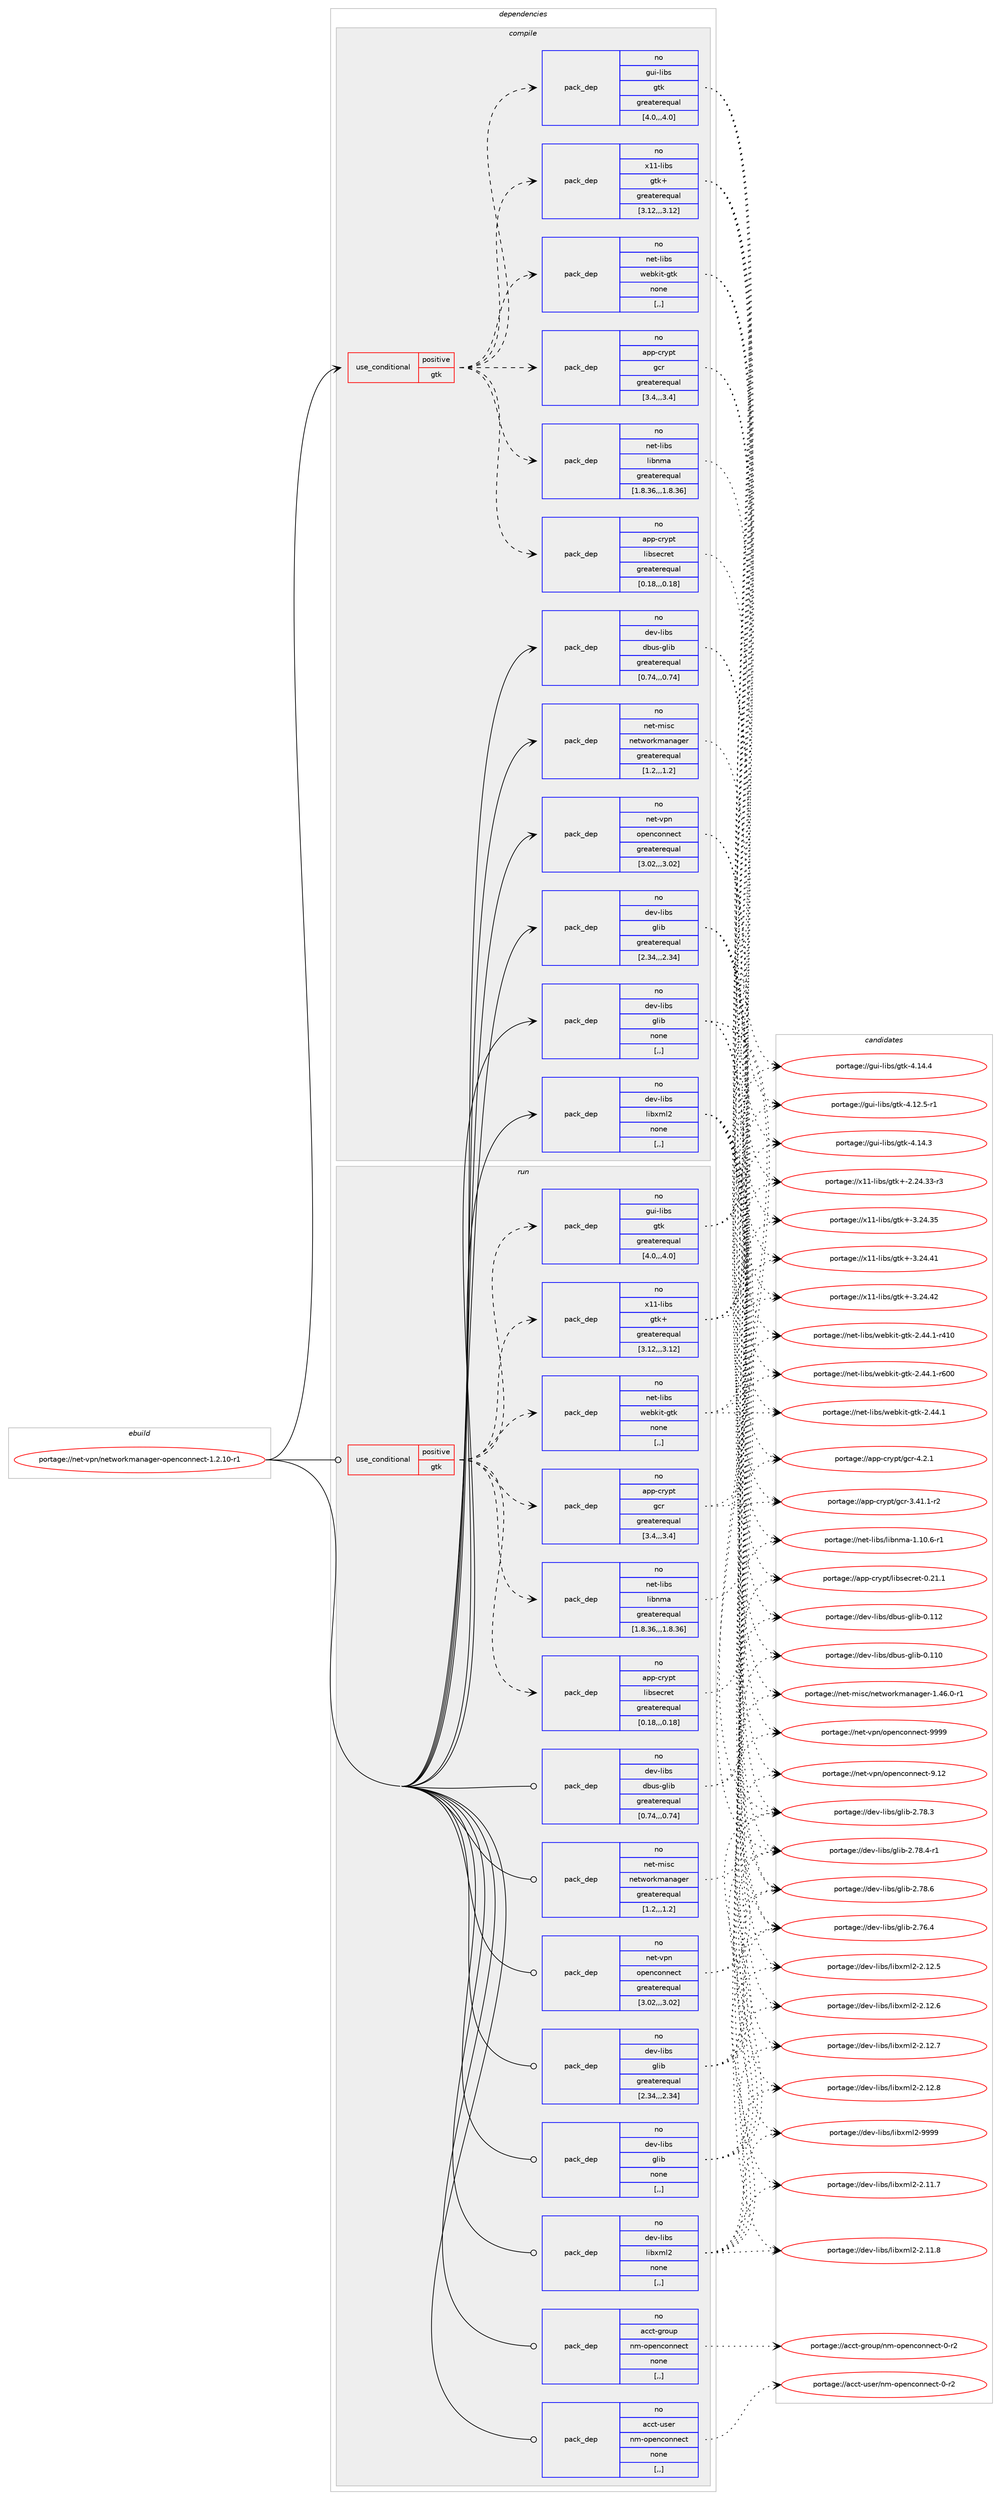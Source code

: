 digraph prolog {

# *************
# Graph options
# *************

newrank=true;
concentrate=true;
compound=true;
graph [rankdir=LR,fontname=Helvetica,fontsize=10,ranksep=1.5];#, ranksep=2.5, nodesep=0.2];
edge  [arrowhead=vee];
node  [fontname=Helvetica,fontsize=10];

# **********
# The ebuild
# **********

subgraph cluster_leftcol {
color=gray;
rank=same;
label=<<i>ebuild</i>>;
id [label="portage://net-vpn/networkmanager-openconnect-1.2.10-r1", color=red, width=4, href="../net-vpn/networkmanager-openconnect-1.2.10-r1.svg"];
}

# ****************
# The dependencies
# ****************

subgraph cluster_midcol {
color=gray;
label=<<i>dependencies</i>>;
subgraph cluster_compile {
fillcolor="#eeeeee";
style=filled;
label=<<i>compile</i>>;
subgraph cond99532 {
dependency376971 [label=<<TABLE BORDER="0" CELLBORDER="1" CELLSPACING="0" CELLPADDING="4"><TR><TD ROWSPAN="3" CELLPADDING="10">use_conditional</TD></TR><TR><TD>positive</TD></TR><TR><TD>gtk</TD></TR></TABLE>>, shape=none, color=red];
subgraph pack274713 {
dependency376972 [label=<<TABLE BORDER="0" CELLBORDER="1" CELLSPACING="0" CELLPADDING="4" WIDTH="220"><TR><TD ROWSPAN="6" CELLPADDING="30">pack_dep</TD></TR><TR><TD WIDTH="110">no</TD></TR><TR><TD>app-crypt</TD></TR><TR><TD>libsecret</TD></TR><TR><TD>greaterequal</TD></TR><TR><TD>[0.18,,,0.18]</TD></TR></TABLE>>, shape=none, color=blue];
}
dependency376971:e -> dependency376972:w [weight=20,style="dashed",arrowhead="vee"];
subgraph pack274714 {
dependency376973 [label=<<TABLE BORDER="0" CELLBORDER="1" CELLSPACING="0" CELLPADDING="4" WIDTH="220"><TR><TD ROWSPAN="6" CELLPADDING="30">pack_dep</TD></TR><TR><TD WIDTH="110">no</TD></TR><TR><TD>app-crypt</TD></TR><TR><TD>gcr</TD></TR><TR><TD>greaterequal</TD></TR><TR><TD>[3.4,,,3.4]</TD></TR></TABLE>>, shape=none, color=blue];
}
dependency376971:e -> dependency376973:w [weight=20,style="dashed",arrowhead="vee"];
subgraph pack274715 {
dependency376974 [label=<<TABLE BORDER="0" CELLBORDER="1" CELLSPACING="0" CELLPADDING="4" WIDTH="220"><TR><TD ROWSPAN="6" CELLPADDING="30">pack_dep</TD></TR><TR><TD WIDTH="110">no</TD></TR><TR><TD>x11-libs</TD></TR><TR><TD>gtk+</TD></TR><TR><TD>greaterequal</TD></TR><TR><TD>[3.12,,,3.12]</TD></TR></TABLE>>, shape=none, color=blue];
}
dependency376971:e -> dependency376974:w [weight=20,style="dashed",arrowhead="vee"];
subgraph pack274716 {
dependency376975 [label=<<TABLE BORDER="0" CELLBORDER="1" CELLSPACING="0" CELLPADDING="4" WIDTH="220"><TR><TD ROWSPAN="6" CELLPADDING="30">pack_dep</TD></TR><TR><TD WIDTH="110">no</TD></TR><TR><TD>gui-libs</TD></TR><TR><TD>gtk</TD></TR><TR><TD>greaterequal</TD></TR><TR><TD>[4.0,,,4.0]</TD></TR></TABLE>>, shape=none, color=blue];
}
dependency376971:e -> dependency376975:w [weight=20,style="dashed",arrowhead="vee"];
subgraph pack274717 {
dependency376976 [label=<<TABLE BORDER="0" CELLBORDER="1" CELLSPACING="0" CELLPADDING="4" WIDTH="220"><TR><TD ROWSPAN="6" CELLPADDING="30">pack_dep</TD></TR><TR><TD WIDTH="110">no</TD></TR><TR><TD>net-libs</TD></TR><TR><TD>libnma</TD></TR><TR><TD>greaterequal</TD></TR><TR><TD>[1.8.36,,,1.8.36]</TD></TR></TABLE>>, shape=none, color=blue];
}
dependency376971:e -> dependency376976:w [weight=20,style="dashed",arrowhead="vee"];
subgraph pack274718 {
dependency376977 [label=<<TABLE BORDER="0" CELLBORDER="1" CELLSPACING="0" CELLPADDING="4" WIDTH="220"><TR><TD ROWSPAN="6" CELLPADDING="30">pack_dep</TD></TR><TR><TD WIDTH="110">no</TD></TR><TR><TD>net-libs</TD></TR><TR><TD>webkit-gtk</TD></TR><TR><TD>none</TD></TR><TR><TD>[,,]</TD></TR></TABLE>>, shape=none, color=blue];
}
dependency376971:e -> dependency376977:w [weight=20,style="dashed",arrowhead="vee"];
}
id:e -> dependency376971:w [weight=20,style="solid",arrowhead="vee"];
subgraph pack274719 {
dependency376978 [label=<<TABLE BORDER="0" CELLBORDER="1" CELLSPACING="0" CELLPADDING="4" WIDTH="220"><TR><TD ROWSPAN="6" CELLPADDING="30">pack_dep</TD></TR><TR><TD WIDTH="110">no</TD></TR><TR><TD>dev-libs</TD></TR><TR><TD>dbus-glib</TD></TR><TR><TD>greaterequal</TD></TR><TR><TD>[0.74,,,0.74]</TD></TR></TABLE>>, shape=none, color=blue];
}
id:e -> dependency376978:w [weight=20,style="solid",arrowhead="vee"];
subgraph pack274720 {
dependency376979 [label=<<TABLE BORDER="0" CELLBORDER="1" CELLSPACING="0" CELLPADDING="4" WIDTH="220"><TR><TD ROWSPAN="6" CELLPADDING="30">pack_dep</TD></TR><TR><TD WIDTH="110">no</TD></TR><TR><TD>dev-libs</TD></TR><TR><TD>glib</TD></TR><TR><TD>greaterequal</TD></TR><TR><TD>[2.34,,,2.34]</TD></TR></TABLE>>, shape=none, color=blue];
}
id:e -> dependency376979:w [weight=20,style="solid",arrowhead="vee"];
subgraph pack274721 {
dependency376980 [label=<<TABLE BORDER="0" CELLBORDER="1" CELLSPACING="0" CELLPADDING="4" WIDTH="220"><TR><TD ROWSPAN="6" CELLPADDING="30">pack_dep</TD></TR><TR><TD WIDTH="110">no</TD></TR><TR><TD>dev-libs</TD></TR><TR><TD>glib</TD></TR><TR><TD>none</TD></TR><TR><TD>[,,]</TD></TR></TABLE>>, shape=none, color=blue];
}
id:e -> dependency376980:w [weight=20,style="solid",arrowhead="vee"];
subgraph pack274722 {
dependency376981 [label=<<TABLE BORDER="0" CELLBORDER="1" CELLSPACING="0" CELLPADDING="4" WIDTH="220"><TR><TD ROWSPAN="6" CELLPADDING="30">pack_dep</TD></TR><TR><TD WIDTH="110">no</TD></TR><TR><TD>dev-libs</TD></TR><TR><TD>libxml2</TD></TR><TR><TD>none</TD></TR><TR><TD>[,,]</TD></TR></TABLE>>, shape=none, color=blue];
}
id:e -> dependency376981:w [weight=20,style="solid",arrowhead="vee"];
subgraph pack274723 {
dependency376982 [label=<<TABLE BORDER="0" CELLBORDER="1" CELLSPACING="0" CELLPADDING="4" WIDTH="220"><TR><TD ROWSPAN="6" CELLPADDING="30">pack_dep</TD></TR><TR><TD WIDTH="110">no</TD></TR><TR><TD>net-misc</TD></TR><TR><TD>networkmanager</TD></TR><TR><TD>greaterequal</TD></TR><TR><TD>[1.2,,,1.2]</TD></TR></TABLE>>, shape=none, color=blue];
}
id:e -> dependency376982:w [weight=20,style="solid",arrowhead="vee"];
subgraph pack274724 {
dependency376983 [label=<<TABLE BORDER="0" CELLBORDER="1" CELLSPACING="0" CELLPADDING="4" WIDTH="220"><TR><TD ROWSPAN="6" CELLPADDING="30">pack_dep</TD></TR><TR><TD WIDTH="110">no</TD></TR><TR><TD>net-vpn</TD></TR><TR><TD>openconnect</TD></TR><TR><TD>greaterequal</TD></TR><TR><TD>[3.02,,,3.02]</TD></TR></TABLE>>, shape=none, color=blue];
}
id:e -> dependency376983:w [weight=20,style="solid",arrowhead="vee"];
}
subgraph cluster_compileandrun {
fillcolor="#eeeeee";
style=filled;
label=<<i>compile and run</i>>;
}
subgraph cluster_run {
fillcolor="#eeeeee";
style=filled;
label=<<i>run</i>>;
subgraph cond99533 {
dependency376984 [label=<<TABLE BORDER="0" CELLBORDER="1" CELLSPACING="0" CELLPADDING="4"><TR><TD ROWSPAN="3" CELLPADDING="10">use_conditional</TD></TR><TR><TD>positive</TD></TR><TR><TD>gtk</TD></TR></TABLE>>, shape=none, color=red];
subgraph pack274725 {
dependency376985 [label=<<TABLE BORDER="0" CELLBORDER="1" CELLSPACING="0" CELLPADDING="4" WIDTH="220"><TR><TD ROWSPAN="6" CELLPADDING="30">pack_dep</TD></TR><TR><TD WIDTH="110">no</TD></TR><TR><TD>app-crypt</TD></TR><TR><TD>libsecret</TD></TR><TR><TD>greaterequal</TD></TR><TR><TD>[0.18,,,0.18]</TD></TR></TABLE>>, shape=none, color=blue];
}
dependency376984:e -> dependency376985:w [weight=20,style="dashed",arrowhead="vee"];
subgraph pack274726 {
dependency376986 [label=<<TABLE BORDER="0" CELLBORDER="1" CELLSPACING="0" CELLPADDING="4" WIDTH="220"><TR><TD ROWSPAN="6" CELLPADDING="30">pack_dep</TD></TR><TR><TD WIDTH="110">no</TD></TR><TR><TD>app-crypt</TD></TR><TR><TD>gcr</TD></TR><TR><TD>greaterequal</TD></TR><TR><TD>[3.4,,,3.4]</TD></TR></TABLE>>, shape=none, color=blue];
}
dependency376984:e -> dependency376986:w [weight=20,style="dashed",arrowhead="vee"];
subgraph pack274727 {
dependency376987 [label=<<TABLE BORDER="0" CELLBORDER="1" CELLSPACING="0" CELLPADDING="4" WIDTH="220"><TR><TD ROWSPAN="6" CELLPADDING="30">pack_dep</TD></TR><TR><TD WIDTH="110">no</TD></TR><TR><TD>x11-libs</TD></TR><TR><TD>gtk+</TD></TR><TR><TD>greaterequal</TD></TR><TR><TD>[3.12,,,3.12]</TD></TR></TABLE>>, shape=none, color=blue];
}
dependency376984:e -> dependency376987:w [weight=20,style="dashed",arrowhead="vee"];
subgraph pack274728 {
dependency376988 [label=<<TABLE BORDER="0" CELLBORDER="1" CELLSPACING="0" CELLPADDING="4" WIDTH="220"><TR><TD ROWSPAN="6" CELLPADDING="30">pack_dep</TD></TR><TR><TD WIDTH="110">no</TD></TR><TR><TD>gui-libs</TD></TR><TR><TD>gtk</TD></TR><TR><TD>greaterequal</TD></TR><TR><TD>[4.0,,,4.0]</TD></TR></TABLE>>, shape=none, color=blue];
}
dependency376984:e -> dependency376988:w [weight=20,style="dashed",arrowhead="vee"];
subgraph pack274729 {
dependency376989 [label=<<TABLE BORDER="0" CELLBORDER="1" CELLSPACING="0" CELLPADDING="4" WIDTH="220"><TR><TD ROWSPAN="6" CELLPADDING="30">pack_dep</TD></TR><TR><TD WIDTH="110">no</TD></TR><TR><TD>net-libs</TD></TR><TR><TD>libnma</TD></TR><TR><TD>greaterequal</TD></TR><TR><TD>[1.8.36,,,1.8.36]</TD></TR></TABLE>>, shape=none, color=blue];
}
dependency376984:e -> dependency376989:w [weight=20,style="dashed",arrowhead="vee"];
subgraph pack274730 {
dependency376990 [label=<<TABLE BORDER="0" CELLBORDER="1" CELLSPACING="0" CELLPADDING="4" WIDTH="220"><TR><TD ROWSPAN="6" CELLPADDING="30">pack_dep</TD></TR><TR><TD WIDTH="110">no</TD></TR><TR><TD>net-libs</TD></TR><TR><TD>webkit-gtk</TD></TR><TR><TD>none</TD></TR><TR><TD>[,,]</TD></TR></TABLE>>, shape=none, color=blue];
}
dependency376984:e -> dependency376990:w [weight=20,style="dashed",arrowhead="vee"];
}
id:e -> dependency376984:w [weight=20,style="solid",arrowhead="odot"];
subgraph pack274731 {
dependency376991 [label=<<TABLE BORDER="0" CELLBORDER="1" CELLSPACING="0" CELLPADDING="4" WIDTH="220"><TR><TD ROWSPAN="6" CELLPADDING="30">pack_dep</TD></TR><TR><TD WIDTH="110">no</TD></TR><TR><TD>acct-group</TD></TR><TR><TD>nm-openconnect</TD></TR><TR><TD>none</TD></TR><TR><TD>[,,]</TD></TR></TABLE>>, shape=none, color=blue];
}
id:e -> dependency376991:w [weight=20,style="solid",arrowhead="odot"];
subgraph pack274732 {
dependency376992 [label=<<TABLE BORDER="0" CELLBORDER="1" CELLSPACING="0" CELLPADDING="4" WIDTH="220"><TR><TD ROWSPAN="6" CELLPADDING="30">pack_dep</TD></TR><TR><TD WIDTH="110">no</TD></TR><TR><TD>acct-user</TD></TR><TR><TD>nm-openconnect</TD></TR><TR><TD>none</TD></TR><TR><TD>[,,]</TD></TR></TABLE>>, shape=none, color=blue];
}
id:e -> dependency376992:w [weight=20,style="solid",arrowhead="odot"];
subgraph pack274733 {
dependency376993 [label=<<TABLE BORDER="0" CELLBORDER="1" CELLSPACING="0" CELLPADDING="4" WIDTH="220"><TR><TD ROWSPAN="6" CELLPADDING="30">pack_dep</TD></TR><TR><TD WIDTH="110">no</TD></TR><TR><TD>dev-libs</TD></TR><TR><TD>dbus-glib</TD></TR><TR><TD>greaterequal</TD></TR><TR><TD>[0.74,,,0.74]</TD></TR></TABLE>>, shape=none, color=blue];
}
id:e -> dependency376993:w [weight=20,style="solid",arrowhead="odot"];
subgraph pack274734 {
dependency376994 [label=<<TABLE BORDER="0" CELLBORDER="1" CELLSPACING="0" CELLPADDING="4" WIDTH="220"><TR><TD ROWSPAN="6" CELLPADDING="30">pack_dep</TD></TR><TR><TD WIDTH="110">no</TD></TR><TR><TD>dev-libs</TD></TR><TR><TD>glib</TD></TR><TR><TD>greaterequal</TD></TR><TR><TD>[2.34,,,2.34]</TD></TR></TABLE>>, shape=none, color=blue];
}
id:e -> dependency376994:w [weight=20,style="solid",arrowhead="odot"];
subgraph pack274735 {
dependency376995 [label=<<TABLE BORDER="0" CELLBORDER="1" CELLSPACING="0" CELLPADDING="4" WIDTH="220"><TR><TD ROWSPAN="6" CELLPADDING="30">pack_dep</TD></TR><TR><TD WIDTH="110">no</TD></TR><TR><TD>dev-libs</TD></TR><TR><TD>glib</TD></TR><TR><TD>none</TD></TR><TR><TD>[,,]</TD></TR></TABLE>>, shape=none, color=blue];
}
id:e -> dependency376995:w [weight=20,style="solid",arrowhead="odot"];
subgraph pack274736 {
dependency376996 [label=<<TABLE BORDER="0" CELLBORDER="1" CELLSPACING="0" CELLPADDING="4" WIDTH="220"><TR><TD ROWSPAN="6" CELLPADDING="30">pack_dep</TD></TR><TR><TD WIDTH="110">no</TD></TR><TR><TD>dev-libs</TD></TR><TR><TD>libxml2</TD></TR><TR><TD>none</TD></TR><TR><TD>[,,]</TD></TR></TABLE>>, shape=none, color=blue];
}
id:e -> dependency376996:w [weight=20,style="solid",arrowhead="odot"];
subgraph pack274737 {
dependency376997 [label=<<TABLE BORDER="0" CELLBORDER="1" CELLSPACING="0" CELLPADDING="4" WIDTH="220"><TR><TD ROWSPAN="6" CELLPADDING="30">pack_dep</TD></TR><TR><TD WIDTH="110">no</TD></TR><TR><TD>net-misc</TD></TR><TR><TD>networkmanager</TD></TR><TR><TD>greaterequal</TD></TR><TR><TD>[1.2,,,1.2]</TD></TR></TABLE>>, shape=none, color=blue];
}
id:e -> dependency376997:w [weight=20,style="solid",arrowhead="odot"];
subgraph pack274738 {
dependency376998 [label=<<TABLE BORDER="0" CELLBORDER="1" CELLSPACING="0" CELLPADDING="4" WIDTH="220"><TR><TD ROWSPAN="6" CELLPADDING="30">pack_dep</TD></TR><TR><TD WIDTH="110">no</TD></TR><TR><TD>net-vpn</TD></TR><TR><TD>openconnect</TD></TR><TR><TD>greaterequal</TD></TR><TR><TD>[3.02,,,3.02]</TD></TR></TABLE>>, shape=none, color=blue];
}
id:e -> dependency376998:w [weight=20,style="solid",arrowhead="odot"];
}
}

# **************
# The candidates
# **************

subgraph cluster_choices {
rank=same;
color=gray;
label=<<i>candidates</i>>;

subgraph choice274713 {
color=black;
nodesep=1;
choice97112112459911412111211647108105981151019911410111645484650494649 [label="portage://app-crypt/libsecret-0.21.1", color=red, width=4,href="../app-crypt/libsecret-0.21.1.svg"];
dependency376972:e -> choice97112112459911412111211647108105981151019911410111645484650494649:w [style=dotted,weight="100"];
}
subgraph choice274714 {
color=black;
nodesep=1;
choice9711211245991141211121164710399114455146524946494511450 [label="portage://app-crypt/gcr-3.41.1-r2", color=red, width=4,href="../app-crypt/gcr-3.41.1-r2.svg"];
choice9711211245991141211121164710399114455246504649 [label="portage://app-crypt/gcr-4.2.1", color=red, width=4,href="../app-crypt/gcr-4.2.1.svg"];
dependency376973:e -> choice9711211245991141211121164710399114455146524946494511450:w [style=dotted,weight="100"];
dependency376973:e -> choice9711211245991141211121164710399114455246504649:w [style=dotted,weight="100"];
}
subgraph choice274715 {
color=black;
nodesep=1;
choice12049494510810598115471031161074345504650524651514511451 [label="portage://x11-libs/gtk+-2.24.33-r3", color=red, width=4,href="../x11-libs/gtk+-2.24.33-r3.svg"];
choice1204949451081059811547103116107434551465052465153 [label="portage://x11-libs/gtk+-3.24.35", color=red, width=4,href="../x11-libs/gtk+-3.24.35.svg"];
choice1204949451081059811547103116107434551465052465249 [label="portage://x11-libs/gtk+-3.24.41", color=red, width=4,href="../x11-libs/gtk+-3.24.41.svg"];
choice1204949451081059811547103116107434551465052465250 [label="portage://x11-libs/gtk+-3.24.42", color=red, width=4,href="../x11-libs/gtk+-3.24.42.svg"];
dependency376974:e -> choice12049494510810598115471031161074345504650524651514511451:w [style=dotted,weight="100"];
dependency376974:e -> choice1204949451081059811547103116107434551465052465153:w [style=dotted,weight="100"];
dependency376974:e -> choice1204949451081059811547103116107434551465052465249:w [style=dotted,weight="100"];
dependency376974:e -> choice1204949451081059811547103116107434551465052465250:w [style=dotted,weight="100"];
}
subgraph choice274716 {
color=black;
nodesep=1;
choice103117105451081059811547103116107455246495046534511449 [label="portage://gui-libs/gtk-4.12.5-r1", color=red, width=4,href="../gui-libs/gtk-4.12.5-r1.svg"];
choice10311710545108105981154710311610745524649524651 [label="portage://gui-libs/gtk-4.14.3", color=red, width=4,href="../gui-libs/gtk-4.14.3.svg"];
choice10311710545108105981154710311610745524649524652 [label="portage://gui-libs/gtk-4.14.4", color=red, width=4,href="../gui-libs/gtk-4.14.4.svg"];
dependency376975:e -> choice103117105451081059811547103116107455246495046534511449:w [style=dotted,weight="100"];
dependency376975:e -> choice10311710545108105981154710311610745524649524651:w [style=dotted,weight="100"];
dependency376975:e -> choice10311710545108105981154710311610745524649524652:w [style=dotted,weight="100"];
}
subgraph choice274717 {
color=black;
nodesep=1;
choice1101011164510810598115471081059811010997454946494846544511449 [label="portage://net-libs/libnma-1.10.6-r1", color=red, width=4,href="../net-libs/libnma-1.10.6-r1.svg"];
dependency376976:e -> choice1101011164510810598115471081059811010997454946494846544511449:w [style=dotted,weight="100"];
}
subgraph choice274718 {
color=black;
nodesep=1;
choice110101116451081059811547119101981071051164510311610745504652524649 [label="portage://net-libs/webkit-gtk-2.44.1", color=red, width=4,href="../net-libs/webkit-gtk-2.44.1.svg"];
choice11010111645108105981154711910198107105116451031161074550465252464945114524948 [label="portage://net-libs/webkit-gtk-2.44.1-r410", color=red, width=4,href="../net-libs/webkit-gtk-2.44.1-r410.svg"];
choice11010111645108105981154711910198107105116451031161074550465252464945114544848 [label="portage://net-libs/webkit-gtk-2.44.1-r600", color=red, width=4,href="../net-libs/webkit-gtk-2.44.1-r600.svg"];
dependency376977:e -> choice110101116451081059811547119101981071051164510311610745504652524649:w [style=dotted,weight="100"];
dependency376977:e -> choice11010111645108105981154711910198107105116451031161074550465252464945114524948:w [style=dotted,weight="100"];
dependency376977:e -> choice11010111645108105981154711910198107105116451031161074550465252464945114544848:w [style=dotted,weight="100"];
}
subgraph choice274719 {
color=black;
nodesep=1;
choice100101118451081059811547100981171154510310810598454846494948 [label="portage://dev-libs/dbus-glib-0.110", color=red, width=4,href="../dev-libs/dbus-glib-0.110.svg"];
choice100101118451081059811547100981171154510310810598454846494950 [label="portage://dev-libs/dbus-glib-0.112", color=red, width=4,href="../dev-libs/dbus-glib-0.112.svg"];
dependency376978:e -> choice100101118451081059811547100981171154510310810598454846494948:w [style=dotted,weight="100"];
dependency376978:e -> choice100101118451081059811547100981171154510310810598454846494950:w [style=dotted,weight="100"];
}
subgraph choice274720 {
color=black;
nodesep=1;
choice1001011184510810598115471031081059845504655544652 [label="portage://dev-libs/glib-2.76.4", color=red, width=4,href="../dev-libs/glib-2.76.4.svg"];
choice1001011184510810598115471031081059845504655564651 [label="portage://dev-libs/glib-2.78.3", color=red, width=4,href="../dev-libs/glib-2.78.3.svg"];
choice10010111845108105981154710310810598455046555646524511449 [label="portage://dev-libs/glib-2.78.4-r1", color=red, width=4,href="../dev-libs/glib-2.78.4-r1.svg"];
choice1001011184510810598115471031081059845504655564654 [label="portage://dev-libs/glib-2.78.6", color=red, width=4,href="../dev-libs/glib-2.78.6.svg"];
dependency376979:e -> choice1001011184510810598115471031081059845504655544652:w [style=dotted,weight="100"];
dependency376979:e -> choice1001011184510810598115471031081059845504655564651:w [style=dotted,weight="100"];
dependency376979:e -> choice10010111845108105981154710310810598455046555646524511449:w [style=dotted,weight="100"];
dependency376979:e -> choice1001011184510810598115471031081059845504655564654:w [style=dotted,weight="100"];
}
subgraph choice274721 {
color=black;
nodesep=1;
choice1001011184510810598115471031081059845504655544652 [label="portage://dev-libs/glib-2.76.4", color=red, width=4,href="../dev-libs/glib-2.76.4.svg"];
choice1001011184510810598115471031081059845504655564651 [label="portage://dev-libs/glib-2.78.3", color=red, width=4,href="../dev-libs/glib-2.78.3.svg"];
choice10010111845108105981154710310810598455046555646524511449 [label="portage://dev-libs/glib-2.78.4-r1", color=red, width=4,href="../dev-libs/glib-2.78.4-r1.svg"];
choice1001011184510810598115471031081059845504655564654 [label="portage://dev-libs/glib-2.78.6", color=red, width=4,href="../dev-libs/glib-2.78.6.svg"];
dependency376980:e -> choice1001011184510810598115471031081059845504655544652:w [style=dotted,weight="100"];
dependency376980:e -> choice1001011184510810598115471031081059845504655564651:w [style=dotted,weight="100"];
dependency376980:e -> choice10010111845108105981154710310810598455046555646524511449:w [style=dotted,weight="100"];
dependency376980:e -> choice1001011184510810598115471031081059845504655564654:w [style=dotted,weight="100"];
}
subgraph choice274722 {
color=black;
nodesep=1;
choice100101118451081059811547108105981201091085045504649494655 [label="portage://dev-libs/libxml2-2.11.7", color=red, width=4,href="../dev-libs/libxml2-2.11.7.svg"];
choice100101118451081059811547108105981201091085045504649494656 [label="portage://dev-libs/libxml2-2.11.8", color=red, width=4,href="../dev-libs/libxml2-2.11.8.svg"];
choice100101118451081059811547108105981201091085045504649504653 [label="portage://dev-libs/libxml2-2.12.5", color=red, width=4,href="../dev-libs/libxml2-2.12.5.svg"];
choice100101118451081059811547108105981201091085045504649504654 [label="portage://dev-libs/libxml2-2.12.6", color=red, width=4,href="../dev-libs/libxml2-2.12.6.svg"];
choice100101118451081059811547108105981201091085045504649504655 [label="portage://dev-libs/libxml2-2.12.7", color=red, width=4,href="../dev-libs/libxml2-2.12.7.svg"];
choice100101118451081059811547108105981201091085045504649504656 [label="portage://dev-libs/libxml2-2.12.8", color=red, width=4,href="../dev-libs/libxml2-2.12.8.svg"];
choice10010111845108105981154710810598120109108504557575757 [label="portage://dev-libs/libxml2-9999", color=red, width=4,href="../dev-libs/libxml2-9999.svg"];
dependency376981:e -> choice100101118451081059811547108105981201091085045504649494655:w [style=dotted,weight="100"];
dependency376981:e -> choice100101118451081059811547108105981201091085045504649494656:w [style=dotted,weight="100"];
dependency376981:e -> choice100101118451081059811547108105981201091085045504649504653:w [style=dotted,weight="100"];
dependency376981:e -> choice100101118451081059811547108105981201091085045504649504654:w [style=dotted,weight="100"];
dependency376981:e -> choice100101118451081059811547108105981201091085045504649504655:w [style=dotted,weight="100"];
dependency376981:e -> choice100101118451081059811547108105981201091085045504649504656:w [style=dotted,weight="100"];
dependency376981:e -> choice10010111845108105981154710810598120109108504557575757:w [style=dotted,weight="100"];
}
subgraph choice274723 {
color=black;
nodesep=1;
choice1101011164510910511599471101011161191111141071099711097103101114454946525446484511449 [label="portage://net-misc/networkmanager-1.46.0-r1", color=red, width=4,href="../net-misc/networkmanager-1.46.0-r1.svg"];
dependency376982:e -> choice1101011164510910511599471101011161191111141071099711097103101114454946525446484511449:w [style=dotted,weight="100"];
}
subgraph choice274724 {
color=black;
nodesep=1;
choice110101116451181121104711111210111099111110110101991164557464950 [label="portage://net-vpn/openconnect-9.12", color=red, width=4,href="../net-vpn/openconnect-9.12.svg"];
choice110101116451181121104711111210111099111110110101991164557575757 [label="portage://net-vpn/openconnect-9999", color=red, width=4,href="../net-vpn/openconnect-9999.svg"];
dependency376983:e -> choice110101116451181121104711111210111099111110110101991164557464950:w [style=dotted,weight="100"];
dependency376983:e -> choice110101116451181121104711111210111099111110110101991164557575757:w [style=dotted,weight="100"];
}
subgraph choice274725 {
color=black;
nodesep=1;
choice97112112459911412111211647108105981151019911410111645484650494649 [label="portage://app-crypt/libsecret-0.21.1", color=red, width=4,href="../app-crypt/libsecret-0.21.1.svg"];
dependency376985:e -> choice97112112459911412111211647108105981151019911410111645484650494649:w [style=dotted,weight="100"];
}
subgraph choice274726 {
color=black;
nodesep=1;
choice9711211245991141211121164710399114455146524946494511450 [label="portage://app-crypt/gcr-3.41.1-r2", color=red, width=4,href="../app-crypt/gcr-3.41.1-r2.svg"];
choice9711211245991141211121164710399114455246504649 [label="portage://app-crypt/gcr-4.2.1", color=red, width=4,href="../app-crypt/gcr-4.2.1.svg"];
dependency376986:e -> choice9711211245991141211121164710399114455146524946494511450:w [style=dotted,weight="100"];
dependency376986:e -> choice9711211245991141211121164710399114455246504649:w [style=dotted,weight="100"];
}
subgraph choice274727 {
color=black;
nodesep=1;
choice12049494510810598115471031161074345504650524651514511451 [label="portage://x11-libs/gtk+-2.24.33-r3", color=red, width=4,href="../x11-libs/gtk+-2.24.33-r3.svg"];
choice1204949451081059811547103116107434551465052465153 [label="portage://x11-libs/gtk+-3.24.35", color=red, width=4,href="../x11-libs/gtk+-3.24.35.svg"];
choice1204949451081059811547103116107434551465052465249 [label="portage://x11-libs/gtk+-3.24.41", color=red, width=4,href="../x11-libs/gtk+-3.24.41.svg"];
choice1204949451081059811547103116107434551465052465250 [label="portage://x11-libs/gtk+-3.24.42", color=red, width=4,href="../x11-libs/gtk+-3.24.42.svg"];
dependency376987:e -> choice12049494510810598115471031161074345504650524651514511451:w [style=dotted,weight="100"];
dependency376987:e -> choice1204949451081059811547103116107434551465052465153:w [style=dotted,weight="100"];
dependency376987:e -> choice1204949451081059811547103116107434551465052465249:w [style=dotted,weight="100"];
dependency376987:e -> choice1204949451081059811547103116107434551465052465250:w [style=dotted,weight="100"];
}
subgraph choice274728 {
color=black;
nodesep=1;
choice103117105451081059811547103116107455246495046534511449 [label="portage://gui-libs/gtk-4.12.5-r1", color=red, width=4,href="../gui-libs/gtk-4.12.5-r1.svg"];
choice10311710545108105981154710311610745524649524651 [label="portage://gui-libs/gtk-4.14.3", color=red, width=4,href="../gui-libs/gtk-4.14.3.svg"];
choice10311710545108105981154710311610745524649524652 [label="portage://gui-libs/gtk-4.14.4", color=red, width=4,href="../gui-libs/gtk-4.14.4.svg"];
dependency376988:e -> choice103117105451081059811547103116107455246495046534511449:w [style=dotted,weight="100"];
dependency376988:e -> choice10311710545108105981154710311610745524649524651:w [style=dotted,weight="100"];
dependency376988:e -> choice10311710545108105981154710311610745524649524652:w [style=dotted,weight="100"];
}
subgraph choice274729 {
color=black;
nodesep=1;
choice1101011164510810598115471081059811010997454946494846544511449 [label="portage://net-libs/libnma-1.10.6-r1", color=red, width=4,href="../net-libs/libnma-1.10.6-r1.svg"];
dependency376989:e -> choice1101011164510810598115471081059811010997454946494846544511449:w [style=dotted,weight="100"];
}
subgraph choice274730 {
color=black;
nodesep=1;
choice110101116451081059811547119101981071051164510311610745504652524649 [label="portage://net-libs/webkit-gtk-2.44.1", color=red, width=4,href="../net-libs/webkit-gtk-2.44.1.svg"];
choice11010111645108105981154711910198107105116451031161074550465252464945114524948 [label="portage://net-libs/webkit-gtk-2.44.1-r410", color=red, width=4,href="../net-libs/webkit-gtk-2.44.1-r410.svg"];
choice11010111645108105981154711910198107105116451031161074550465252464945114544848 [label="portage://net-libs/webkit-gtk-2.44.1-r600", color=red, width=4,href="../net-libs/webkit-gtk-2.44.1-r600.svg"];
dependency376990:e -> choice110101116451081059811547119101981071051164510311610745504652524649:w [style=dotted,weight="100"];
dependency376990:e -> choice11010111645108105981154711910198107105116451031161074550465252464945114524948:w [style=dotted,weight="100"];
dependency376990:e -> choice11010111645108105981154711910198107105116451031161074550465252464945114544848:w [style=dotted,weight="100"];
}
subgraph choice274731 {
color=black;
nodesep=1;
choice979999116451031141111171124711010945111112101110991111101101019911645484511450 [label="portage://acct-group/nm-openconnect-0-r2", color=red, width=4,href="../acct-group/nm-openconnect-0-r2.svg"];
dependency376991:e -> choice979999116451031141111171124711010945111112101110991111101101019911645484511450:w [style=dotted,weight="100"];
}
subgraph choice274732 {
color=black;
nodesep=1;
choice979999116451171151011144711010945111112101110991111101101019911645484511450 [label="portage://acct-user/nm-openconnect-0-r2", color=red, width=4,href="../acct-user/nm-openconnect-0-r2.svg"];
dependency376992:e -> choice979999116451171151011144711010945111112101110991111101101019911645484511450:w [style=dotted,weight="100"];
}
subgraph choice274733 {
color=black;
nodesep=1;
choice100101118451081059811547100981171154510310810598454846494948 [label="portage://dev-libs/dbus-glib-0.110", color=red, width=4,href="../dev-libs/dbus-glib-0.110.svg"];
choice100101118451081059811547100981171154510310810598454846494950 [label="portage://dev-libs/dbus-glib-0.112", color=red, width=4,href="../dev-libs/dbus-glib-0.112.svg"];
dependency376993:e -> choice100101118451081059811547100981171154510310810598454846494948:w [style=dotted,weight="100"];
dependency376993:e -> choice100101118451081059811547100981171154510310810598454846494950:w [style=dotted,weight="100"];
}
subgraph choice274734 {
color=black;
nodesep=1;
choice1001011184510810598115471031081059845504655544652 [label="portage://dev-libs/glib-2.76.4", color=red, width=4,href="../dev-libs/glib-2.76.4.svg"];
choice1001011184510810598115471031081059845504655564651 [label="portage://dev-libs/glib-2.78.3", color=red, width=4,href="../dev-libs/glib-2.78.3.svg"];
choice10010111845108105981154710310810598455046555646524511449 [label="portage://dev-libs/glib-2.78.4-r1", color=red, width=4,href="../dev-libs/glib-2.78.4-r1.svg"];
choice1001011184510810598115471031081059845504655564654 [label="portage://dev-libs/glib-2.78.6", color=red, width=4,href="../dev-libs/glib-2.78.6.svg"];
dependency376994:e -> choice1001011184510810598115471031081059845504655544652:w [style=dotted,weight="100"];
dependency376994:e -> choice1001011184510810598115471031081059845504655564651:w [style=dotted,weight="100"];
dependency376994:e -> choice10010111845108105981154710310810598455046555646524511449:w [style=dotted,weight="100"];
dependency376994:e -> choice1001011184510810598115471031081059845504655564654:w [style=dotted,weight="100"];
}
subgraph choice274735 {
color=black;
nodesep=1;
choice1001011184510810598115471031081059845504655544652 [label="portage://dev-libs/glib-2.76.4", color=red, width=4,href="../dev-libs/glib-2.76.4.svg"];
choice1001011184510810598115471031081059845504655564651 [label="portage://dev-libs/glib-2.78.3", color=red, width=4,href="../dev-libs/glib-2.78.3.svg"];
choice10010111845108105981154710310810598455046555646524511449 [label="portage://dev-libs/glib-2.78.4-r1", color=red, width=4,href="../dev-libs/glib-2.78.4-r1.svg"];
choice1001011184510810598115471031081059845504655564654 [label="portage://dev-libs/glib-2.78.6", color=red, width=4,href="../dev-libs/glib-2.78.6.svg"];
dependency376995:e -> choice1001011184510810598115471031081059845504655544652:w [style=dotted,weight="100"];
dependency376995:e -> choice1001011184510810598115471031081059845504655564651:w [style=dotted,weight="100"];
dependency376995:e -> choice10010111845108105981154710310810598455046555646524511449:w [style=dotted,weight="100"];
dependency376995:e -> choice1001011184510810598115471031081059845504655564654:w [style=dotted,weight="100"];
}
subgraph choice274736 {
color=black;
nodesep=1;
choice100101118451081059811547108105981201091085045504649494655 [label="portage://dev-libs/libxml2-2.11.7", color=red, width=4,href="../dev-libs/libxml2-2.11.7.svg"];
choice100101118451081059811547108105981201091085045504649494656 [label="portage://dev-libs/libxml2-2.11.8", color=red, width=4,href="../dev-libs/libxml2-2.11.8.svg"];
choice100101118451081059811547108105981201091085045504649504653 [label="portage://dev-libs/libxml2-2.12.5", color=red, width=4,href="../dev-libs/libxml2-2.12.5.svg"];
choice100101118451081059811547108105981201091085045504649504654 [label="portage://dev-libs/libxml2-2.12.6", color=red, width=4,href="../dev-libs/libxml2-2.12.6.svg"];
choice100101118451081059811547108105981201091085045504649504655 [label="portage://dev-libs/libxml2-2.12.7", color=red, width=4,href="../dev-libs/libxml2-2.12.7.svg"];
choice100101118451081059811547108105981201091085045504649504656 [label="portage://dev-libs/libxml2-2.12.8", color=red, width=4,href="../dev-libs/libxml2-2.12.8.svg"];
choice10010111845108105981154710810598120109108504557575757 [label="portage://dev-libs/libxml2-9999", color=red, width=4,href="../dev-libs/libxml2-9999.svg"];
dependency376996:e -> choice100101118451081059811547108105981201091085045504649494655:w [style=dotted,weight="100"];
dependency376996:e -> choice100101118451081059811547108105981201091085045504649494656:w [style=dotted,weight="100"];
dependency376996:e -> choice100101118451081059811547108105981201091085045504649504653:w [style=dotted,weight="100"];
dependency376996:e -> choice100101118451081059811547108105981201091085045504649504654:w [style=dotted,weight="100"];
dependency376996:e -> choice100101118451081059811547108105981201091085045504649504655:w [style=dotted,weight="100"];
dependency376996:e -> choice100101118451081059811547108105981201091085045504649504656:w [style=dotted,weight="100"];
dependency376996:e -> choice10010111845108105981154710810598120109108504557575757:w [style=dotted,weight="100"];
}
subgraph choice274737 {
color=black;
nodesep=1;
choice1101011164510910511599471101011161191111141071099711097103101114454946525446484511449 [label="portage://net-misc/networkmanager-1.46.0-r1", color=red, width=4,href="../net-misc/networkmanager-1.46.0-r1.svg"];
dependency376997:e -> choice1101011164510910511599471101011161191111141071099711097103101114454946525446484511449:w [style=dotted,weight="100"];
}
subgraph choice274738 {
color=black;
nodesep=1;
choice110101116451181121104711111210111099111110110101991164557464950 [label="portage://net-vpn/openconnect-9.12", color=red, width=4,href="../net-vpn/openconnect-9.12.svg"];
choice110101116451181121104711111210111099111110110101991164557575757 [label="portage://net-vpn/openconnect-9999", color=red, width=4,href="../net-vpn/openconnect-9999.svg"];
dependency376998:e -> choice110101116451181121104711111210111099111110110101991164557464950:w [style=dotted,weight="100"];
dependency376998:e -> choice110101116451181121104711111210111099111110110101991164557575757:w [style=dotted,weight="100"];
}
}

}
